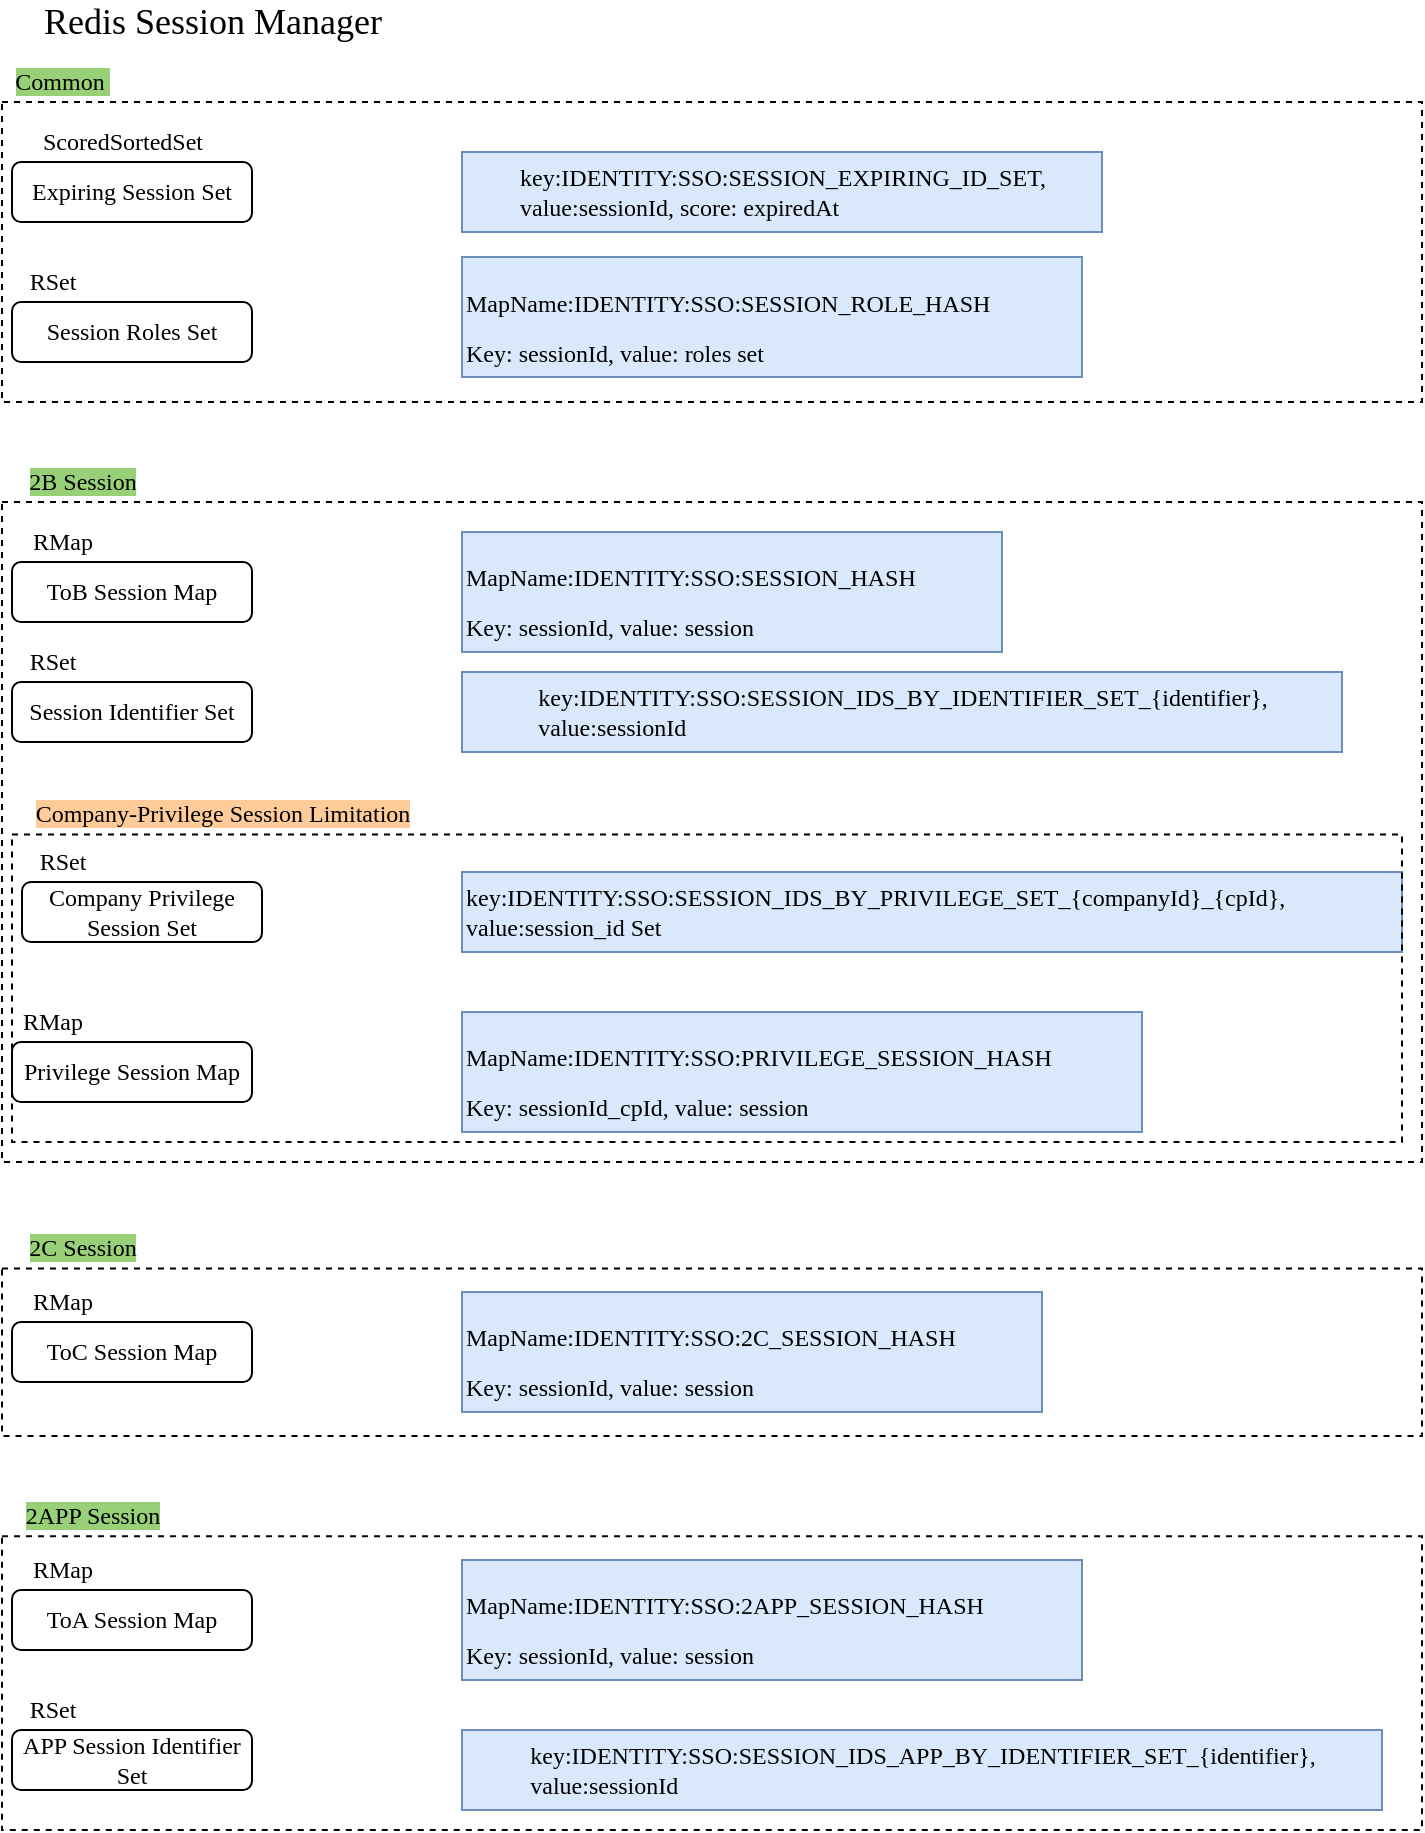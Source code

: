 <mxfile version="14.8.5" type="github">
  <diagram id="YFOOvoioTIi4EhTo8Pbk" name="Page-1">
    <mxGraphModel dx="1399" dy="803" grid="1" gridSize="10" guides="1" tooltips="1" connect="1" arrows="1" fold="1" page="1" pageScale="1" pageWidth="827" pageHeight="1169" math="0" shadow="0">
      <root>
        <mxCell id="0" />
        <mxCell id="1" parent="0" />
        <mxCell id="BEADETYPyIscL1xGhcD1-41" value="" style="rounded=0;whiteSpace=wrap;html=1;dashed=1;fillColor=none;" vertex="1" parent="1">
          <mxGeometry x="50" y="767.13" width="710" height="146.87" as="geometry" />
        </mxCell>
        <mxCell id="BEADETYPyIscL1xGhcD1-39" value="" style="rounded=0;whiteSpace=wrap;html=1;fillColor=none;dashed=1;" vertex="1" parent="1">
          <mxGeometry x="50" y="633.25" width="710" height="83.75" as="geometry" />
        </mxCell>
        <mxCell id="BEADETYPyIscL1xGhcD1-37" value="" style="rounded=0;whiteSpace=wrap;html=1;dashed=1;fillColor=none;" vertex="1" parent="1">
          <mxGeometry x="50" y="250" width="710" height="330" as="geometry" />
        </mxCell>
        <mxCell id="BEADETYPyIscL1xGhcD1-36" value="" style="rounded=0;whiteSpace=wrap;html=1;dashed=1;sketch=0;fillColor=none;fontFamily=Comic Sans MS;glass=0;shadow=0;" vertex="1" parent="1">
          <mxGeometry x="50" y="50" width="710" height="150" as="geometry" />
        </mxCell>
        <mxCell id="BEADETYPyIscL1xGhcD1-1" value="&lt;font face=&quot;Comic Sans MS&quot; style=&quot;font-size: 18px&quot;&gt;Redis Session Manager&lt;/font&gt;" style="text;html=1;align=center;verticalAlign=middle;resizable=0;points=[];autosize=1;strokeColor=none;" vertex="1" parent="1">
          <mxGeometry x="50" width="210" height="20" as="geometry" />
        </mxCell>
        <mxCell id="BEADETYPyIscL1xGhcD1-2" value="&lt;font face=&quot;Comic Sans MS&quot;&gt;ToB Session Map&lt;/font&gt;" style="rounded=1;whiteSpace=wrap;html=1;" vertex="1" parent="1">
          <mxGeometry x="55" y="280" width="120" height="30" as="geometry" />
        </mxCell>
        <mxCell id="BEADETYPyIscL1xGhcD1-4" value="&lt;font face=&quot;Comic Sans MS&quot;&gt;RMap&lt;/font&gt;" style="text;html=1;align=center;verticalAlign=middle;resizable=0;points=[];autosize=1;strokeColor=none;" vertex="1" parent="1">
          <mxGeometry x="55" y="260" width="50" height="20" as="geometry" />
        </mxCell>
        <mxCell id="BEADETYPyIscL1xGhcD1-5" value="&lt;font face=&quot;Comic Sans MS&quot;&gt;ToC Session Map&lt;/font&gt;" style="rounded=1;whiteSpace=wrap;html=1;" vertex="1" parent="1">
          <mxGeometry x="55" y="660" width="120" height="30" as="geometry" />
        </mxCell>
        <mxCell id="BEADETYPyIscL1xGhcD1-6" value="&lt;font face=&quot;Comic Sans MS&quot;&gt;RMap&lt;/font&gt;" style="text;html=1;align=center;verticalAlign=middle;resizable=0;points=[];autosize=1;strokeColor=none;" vertex="1" parent="1">
          <mxGeometry x="55" y="640" width="50" height="20" as="geometry" />
        </mxCell>
        <mxCell id="BEADETYPyIscL1xGhcD1-7" value="&lt;font face=&quot;Comic Sans MS&quot;&gt;ToA Session Map&lt;/font&gt;" style="rounded=1;whiteSpace=wrap;html=1;" vertex="1" parent="1">
          <mxGeometry x="55" y="794" width="120" height="30" as="geometry" />
        </mxCell>
        <mxCell id="BEADETYPyIscL1xGhcD1-8" value="&lt;font face=&quot;Comic Sans MS&quot;&gt;RMap&lt;/font&gt;" style="text;html=1;align=center;verticalAlign=middle;resizable=0;points=[];autosize=1;strokeColor=none;" vertex="1" parent="1">
          <mxGeometry x="55" y="774" width="50" height="20" as="geometry" />
        </mxCell>
        <mxCell id="BEADETYPyIscL1xGhcD1-9" value="&lt;p style=&quot;margin: 10px 0px 0px ; padding: 0px&quot;&gt;&lt;font face=&quot;Comic Sans MS&quot;&gt;MapName:IDENTITY:SSO:SESSION_HASH&lt;/font&gt;&lt;/p&gt;&lt;p style=&quot;margin: 10px 0px 0px ; padding: 0px&quot;&gt;&lt;font face=&quot;Comic Sans MS&quot;&gt;Key: sessionId, value: session&amp;nbsp;&amp;nbsp;&lt;/font&gt;&lt;/p&gt;" style="text;html=1;align=left;verticalAlign=middle;resizable=0;points=[];autosize=1;fillColor=#dae8fc;strokeColor=#6c8ebf;" vertex="1" parent="1">
          <mxGeometry x="280" y="265" width="270" height="60" as="geometry" />
        </mxCell>
        <mxCell id="BEADETYPyIscL1xGhcD1-10" value="&lt;p style=&quot;margin: 10px 0px 0px ; padding: 0px&quot;&gt;&lt;font face=&quot;Comic Sans MS&quot;&gt;MapName:IDENTITY:SSO:2C_SESSION_HASH&lt;/font&gt;&lt;/p&gt;&lt;p style=&quot;margin: 10px 0px 0px ; padding: 0px&quot;&gt;&lt;font face=&quot;Comic Sans MS&quot;&gt;Key: sessionId, value: session&amp;nbsp;&amp;nbsp;&lt;/font&gt;&lt;/p&gt;" style="text;html=1;align=left;verticalAlign=middle;resizable=0;points=[];autosize=1;fillColor=#dae8fc;strokeColor=#6c8ebf;" vertex="1" parent="1">
          <mxGeometry x="280" y="645" width="290" height="60" as="geometry" />
        </mxCell>
        <mxCell id="BEADETYPyIscL1xGhcD1-11" value="&lt;p style=&quot;margin: 10px 0px 0px ; padding: 0px&quot;&gt;&lt;font face=&quot;Comic Sans MS&quot;&gt;MapName:IDENTITY:SSO:2APP_SESSION_HASH&lt;/font&gt;&lt;/p&gt;&lt;p style=&quot;margin: 10px 0px 0px ; padding: 0px&quot;&gt;&lt;font face=&quot;Comic Sans MS&quot;&gt;Key: sessionId, value: session&lt;/font&gt;&amp;nbsp;&amp;nbsp;&lt;/p&gt;" style="text;html=1;align=left;verticalAlign=middle;resizable=0;points=[];autosize=1;fillColor=#dae8fc;strokeColor=#6c8ebf;" vertex="1" parent="1">
          <mxGeometry x="280" y="779" width="310" height="60" as="geometry" />
        </mxCell>
        <mxCell id="BEADETYPyIscL1xGhcD1-14" value="&lt;div style=&quot;text-align: left&quot;&gt;&lt;font face=&quot;Comic Sans MS&quot;&gt;&lt;span style=&quot;text-align: center&quot;&gt;key:IDENTITY:SSO:SESSION_EXPIRING_ID_SET,&lt;/span&gt;&lt;br style=&quot;text-align: center&quot;&gt;&lt;span style=&quot;text-align: center&quot;&gt;value:sessionId, score: expiredAt&lt;/span&gt;&lt;/font&gt;&lt;br&gt;&lt;/div&gt;" style="text;html=1;align=center;verticalAlign=middle;resizable=0;points=[];autosize=1;fillColor=#dae8fc;strokeColor=#6c8ebf;" vertex="1" parent="1">
          <mxGeometry x="280" y="75" width="320" height="40" as="geometry" />
        </mxCell>
        <mxCell id="BEADETYPyIscL1xGhcD1-15" value="&lt;font face=&quot;Comic Sans MS&quot;&gt;Expiring Session Set&lt;/font&gt;" style="rounded=1;whiteSpace=wrap;html=1;" vertex="1" parent="1">
          <mxGeometry x="55" y="80" width="120" height="30" as="geometry" />
        </mxCell>
        <mxCell id="BEADETYPyIscL1xGhcD1-16" value="&lt;font face=&quot;Comic Sans MS&quot;&gt;ScoredSortedSet&lt;/font&gt;" style="text;html=1;align=center;verticalAlign=middle;resizable=0;points=[];autosize=1;strokeColor=none;" vertex="1" parent="1">
          <mxGeometry x="50" y="60" width="120" height="20" as="geometry" />
        </mxCell>
        <mxCell id="BEADETYPyIscL1xGhcD1-17" value="&lt;div style=&quot;text-align: left&quot;&gt;&lt;font face=&quot;Comic Sans MS&quot;&gt;&lt;span style=&quot;text-align: center&quot;&gt;key:IDENTITY:SSO:SESSION_IDS_BY_IDENTIFIER_SET_{identifier},&lt;/span&gt;&lt;/font&gt;&lt;/div&gt;&lt;div style=&quot;text-align: left&quot;&gt;&lt;font face=&quot;Comic Sans MS&quot;&gt;&lt;span style=&quot;text-align: center&quot;&gt;value:sessionId&lt;/span&gt;&lt;/font&gt;&lt;br&gt;&lt;/div&gt;" style="text;html=1;align=center;verticalAlign=middle;resizable=0;points=[];autosize=1;fillColor=#dae8fc;strokeColor=#6c8ebf;" vertex="1" parent="1">
          <mxGeometry x="280" y="335" width="440" height="40" as="geometry" />
        </mxCell>
        <mxCell id="BEADETYPyIscL1xGhcD1-18" value="&lt;font face=&quot;Comic Sans MS&quot;&gt;Session Identifier Set&lt;/font&gt;" style="rounded=1;whiteSpace=wrap;html=1;" vertex="1" parent="1">
          <mxGeometry x="55" y="340" width="120" height="30" as="geometry" />
        </mxCell>
        <mxCell id="BEADETYPyIscL1xGhcD1-19" value="&lt;font face=&quot;Comic Sans MS&quot;&gt;RSet&lt;/font&gt;" style="text;html=1;align=center;verticalAlign=middle;resizable=0;points=[];autosize=1;strokeColor=none;" vertex="1" parent="1">
          <mxGeometry x="55" y="320" width="40" height="20" as="geometry" />
        </mxCell>
        <mxCell id="BEADETYPyIscL1xGhcD1-21" value="&lt;div style=&quot;text-align: left&quot;&gt;&lt;font face=&quot;Comic Sans MS&quot;&gt;&lt;span style=&quot;text-align: center&quot;&gt;key:&lt;/span&gt;&lt;span style=&quot;text-align: center&quot;&gt;IDENTITY:SSO:SESSION_IDS_APP_BY_IDENTIFIER_SET_&lt;/span&gt;&lt;span style=&quot;text-align: center&quot;&gt;{identifier},&lt;/span&gt;&lt;br style=&quot;text-align: center&quot;&gt;&lt;span style=&quot;text-align: center&quot;&gt;value:sessionId&lt;/span&gt;&lt;/font&gt;&lt;br&gt;&lt;/div&gt;" style="text;html=1;align=center;verticalAlign=middle;resizable=0;points=[];autosize=1;fillColor=#dae8fc;strokeColor=#6c8ebf;" vertex="1" parent="1">
          <mxGeometry x="280" y="864" width="460" height="40" as="geometry" />
        </mxCell>
        <mxCell id="BEADETYPyIscL1xGhcD1-22" value="&lt;font face=&quot;Comic Sans MS&quot;&gt;APP Session Identifier Set&lt;/font&gt;" style="rounded=1;whiteSpace=wrap;html=1;" vertex="1" parent="1">
          <mxGeometry x="55" y="864" width="120" height="30" as="geometry" />
        </mxCell>
        <mxCell id="BEADETYPyIscL1xGhcD1-23" value="&lt;font face=&quot;Comic Sans MS&quot;&gt;RSet&lt;/font&gt;" style="text;html=1;align=center;verticalAlign=middle;resizable=0;points=[];autosize=1;strokeColor=none;" vertex="1" parent="1">
          <mxGeometry x="55" y="844" width="40" height="20" as="geometry" />
        </mxCell>
        <mxCell id="BEADETYPyIscL1xGhcD1-24" value="&lt;font face=&quot;Comic Sans MS&quot;&gt;key:IDENTITY:SSO:SESSION_IDS_BY_PRIVILEGE_SET_{companyId}_{cpId},&lt;br&gt;value:session_id Set&lt;span&gt;&amp;nbsp;&lt;/span&gt;&lt;/font&gt;" style="text;html=1;align=left;verticalAlign=middle;resizable=0;points=[];autosize=1;fillColor=#dae8fc;strokeColor=#6c8ebf;" vertex="1" parent="1">
          <mxGeometry x="280" y="435" width="470" height="40" as="geometry" />
        </mxCell>
        <mxCell id="BEADETYPyIscL1xGhcD1-25" value="&lt;p style=&quot;margin: 10px 0px 0px ; padding: 0px&quot;&gt;&lt;font face=&quot;Comic Sans MS&quot;&gt;MapName:IDENTITY:SSO:PRIVILEGE_SESSION_HASH&lt;/font&gt;&lt;/p&gt;&lt;p style=&quot;margin: 10px 0px 0px ; padding: 0px&quot;&gt;&lt;span style=&quot;font-family: &amp;#34;comic sans ms&amp;#34;&quot;&gt;Key: sessionId_cpId, value: session&lt;/span&gt;&lt;/p&gt;" style="text;html=1;align=left;verticalAlign=middle;resizable=0;points=[];autosize=1;fillColor=#dae8fc;strokeColor=#6c8ebf;" vertex="1" parent="1">
          <mxGeometry x="280" y="505" width="340" height="60" as="geometry" />
        </mxCell>
        <mxCell id="BEADETYPyIscL1xGhcD1-26" value="&lt;p style=&quot;margin: 10px 0px 0px ; padding: 0px&quot;&gt;&lt;font face=&quot;Comic Sans MS&quot;&gt;MapName:IDENTITY:SSO:SESSION_ROLE_HASH&lt;/font&gt;&lt;/p&gt;&lt;p style=&quot;margin: 10px 0px 0px ; padding: 0px&quot;&gt;&lt;font face=&quot;Comic Sans MS&quot;&gt;Key: sessionId, value: roles set&lt;/font&gt;&amp;nbsp;&lt;/p&gt;" style="text;html=1;align=left;verticalAlign=middle;resizable=0;points=[];autosize=1;fillColor=#dae8fc;strokeColor=#6c8ebf;" vertex="1" parent="1">
          <mxGeometry x="280" y="127.5" width="310" height="60" as="geometry" />
        </mxCell>
        <mxCell id="BEADETYPyIscL1xGhcD1-27" value="&lt;font face=&quot;Comic Sans MS&quot;&gt;Company Privilege Session Set&lt;/font&gt;" style="rounded=1;whiteSpace=wrap;html=1;" vertex="1" parent="1">
          <mxGeometry x="60" y="440" width="120" height="30" as="geometry" />
        </mxCell>
        <mxCell id="BEADETYPyIscL1xGhcD1-28" value="&lt;font face=&quot;Comic Sans MS&quot;&gt;RSet&lt;/font&gt;" style="text;html=1;align=center;verticalAlign=middle;resizable=0;points=[];autosize=1;strokeColor=none;" vertex="1" parent="1">
          <mxGeometry x="60" y="420" width="40" height="20" as="geometry" />
        </mxCell>
        <mxCell id="BEADETYPyIscL1xGhcD1-29" value="&lt;font face=&quot;Comic Sans MS&quot;&gt;Privilege Session Map&lt;/font&gt;" style="rounded=1;whiteSpace=wrap;html=1;" vertex="1" parent="1">
          <mxGeometry x="55" y="520" width="120" height="30" as="geometry" />
        </mxCell>
        <mxCell id="BEADETYPyIscL1xGhcD1-30" value="&lt;font face=&quot;Comic Sans MS&quot;&gt;RMap&lt;/font&gt;" style="text;html=1;align=center;verticalAlign=middle;resizable=0;points=[];autosize=1;strokeColor=none;" vertex="1" parent="1">
          <mxGeometry x="50" y="500" width="50" height="20" as="geometry" />
        </mxCell>
        <mxCell id="BEADETYPyIscL1xGhcD1-31" value="&lt;font face=&quot;Comic Sans MS&quot;&gt;Session Roles Set&lt;/font&gt;" style="rounded=1;whiteSpace=wrap;html=1;" vertex="1" parent="1">
          <mxGeometry x="55" y="150" width="120" height="30" as="geometry" />
        </mxCell>
        <mxCell id="BEADETYPyIscL1xGhcD1-32" value="&lt;font face=&quot;Comic Sans MS&quot;&gt;RSet&lt;/font&gt;" style="text;html=1;align=center;verticalAlign=middle;resizable=0;points=[];autosize=1;strokeColor=none;" vertex="1" parent="1">
          <mxGeometry x="55" y="130" width="40" height="20" as="geometry" />
        </mxCell>
        <mxCell id="BEADETYPyIscL1xGhcD1-35" value="&lt;font face=&quot;Comic Sans MS&quot; style=&quot;background-color: rgb(151 , 208 , 119)&quot;&gt;Common&amp;nbsp;&lt;/font&gt;" style="text;html=1;align=center;verticalAlign=middle;resizable=0;points=[];autosize=1;strokeColor=none;" vertex="1" parent="1">
          <mxGeometry x="50" y="30" width="60" height="20" as="geometry" />
        </mxCell>
        <mxCell id="BEADETYPyIscL1xGhcD1-38" value="&lt;font face=&quot;Comic Sans MS&quot; style=&quot;background-color: rgb(151 , 208 , 119)&quot;&gt;2B Session&lt;/font&gt;" style="text;html=1;align=center;verticalAlign=middle;resizable=0;points=[];autosize=1;strokeColor=none;" vertex="1" parent="1">
          <mxGeometry x="50" y="230" width="80" height="20" as="geometry" />
        </mxCell>
        <mxCell id="BEADETYPyIscL1xGhcD1-40" value="&lt;font face=&quot;Comic Sans MS&quot; style=&quot;background-color: rgb(151 , 208 , 119)&quot;&gt;2C Session&lt;/font&gt;" style="text;html=1;align=center;verticalAlign=middle;resizable=0;points=[];autosize=1;strokeColor=none;" vertex="1" parent="1">
          <mxGeometry x="50" y="613.25" width="80" height="20" as="geometry" />
        </mxCell>
        <mxCell id="BEADETYPyIscL1xGhcD1-42" value="&lt;font face=&quot;Comic Sans MS&quot; style=&quot;background-color: rgb(151 , 208 , 119)&quot;&gt;2APP Session&lt;/font&gt;" style="text;html=1;align=center;verticalAlign=middle;resizable=0;points=[];autosize=1;strokeColor=none;" vertex="1" parent="1">
          <mxGeometry x="50" y="747.13" width="90" height="20" as="geometry" />
        </mxCell>
        <mxCell id="BEADETYPyIscL1xGhcD1-43" value="" style="rounded=0;whiteSpace=wrap;html=1;fillColor=none;dashed=1;" vertex="1" parent="1">
          <mxGeometry x="55" y="416.25" width="695" height="153.75" as="geometry" />
        </mxCell>
        <mxCell id="BEADETYPyIscL1xGhcD1-44" value="&lt;span style=&quot;background-color: rgb(255 , 204 , 153)&quot;&gt;&lt;font face=&quot;Comic Sans MS&quot;&gt;Company-Privilege Session Limitation&lt;/font&gt;&lt;/span&gt;" style="text;html=1;align=center;verticalAlign=middle;resizable=0;points=[];autosize=1;" vertex="1" parent="1">
          <mxGeometry x="50" y="396.25" width="220" height="20" as="geometry" />
        </mxCell>
      </root>
    </mxGraphModel>
  </diagram>
</mxfile>
